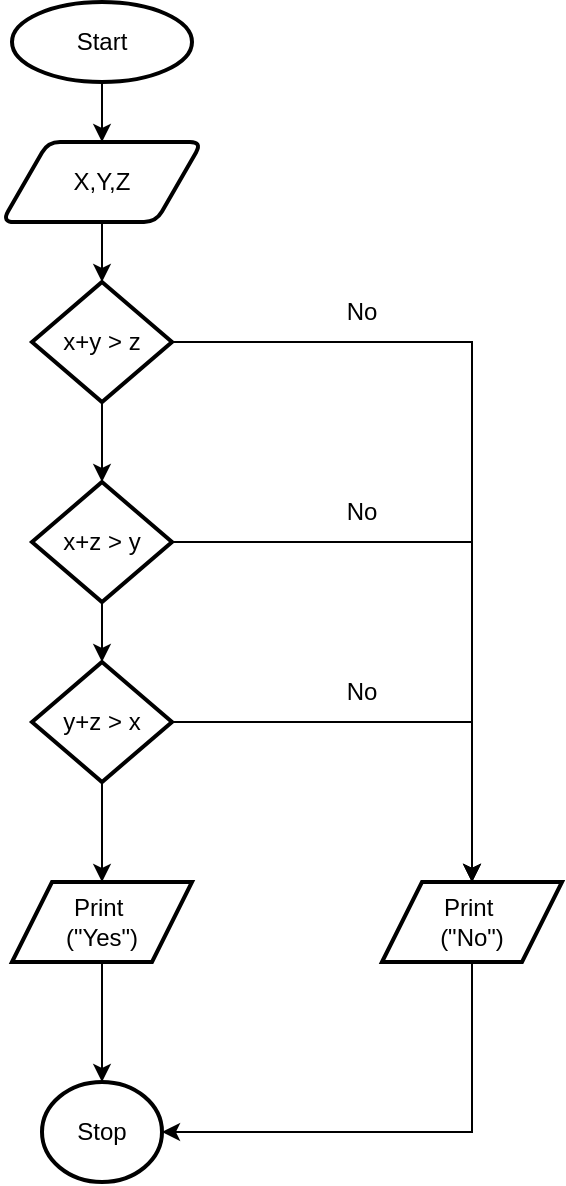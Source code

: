 <mxfile version="15.8.3" type="github">
  <diagram id="VDs6-D46SK1I8d_1nCAj" name="Page-1">
    <mxGraphModel dx="677" dy="380" grid="1" gridSize="10" guides="1" tooltips="1" connect="1" arrows="1" fold="1" page="1" pageScale="1" pageWidth="850" pageHeight="1100" math="0" shadow="0">
      <root>
        <mxCell id="0" />
        <mxCell id="1" parent="0" />
        <mxCell id="SGQB_jdghTBYEu_aLkwp-3" style="edgeStyle=orthogonalEdgeStyle;rounded=0;orthogonalLoop=1;jettySize=auto;html=1;entryX=0.5;entryY=0;entryDx=0;entryDy=0;" edge="1" parent="1" source="SGQB_jdghTBYEu_aLkwp-1" target="SGQB_jdghTBYEu_aLkwp-2">
          <mxGeometry relative="1" as="geometry" />
        </mxCell>
        <mxCell id="SGQB_jdghTBYEu_aLkwp-1" value="Start" style="strokeWidth=2;html=1;shape=mxgraph.flowchart.start_1;whiteSpace=wrap;" vertex="1" parent="1">
          <mxGeometry x="365" y="40" width="90" height="40" as="geometry" />
        </mxCell>
        <mxCell id="SGQB_jdghTBYEu_aLkwp-5" style="edgeStyle=orthogonalEdgeStyle;rounded=0;orthogonalLoop=1;jettySize=auto;html=1;entryX=0.5;entryY=0;entryDx=0;entryDy=0;entryPerimeter=0;" edge="1" parent="1" source="SGQB_jdghTBYEu_aLkwp-2" target="SGQB_jdghTBYEu_aLkwp-4">
          <mxGeometry relative="1" as="geometry" />
        </mxCell>
        <mxCell id="SGQB_jdghTBYEu_aLkwp-2" value="X,Y,Z" style="shape=parallelogram;html=1;strokeWidth=2;perimeter=parallelogramPerimeter;whiteSpace=wrap;rounded=1;arcSize=12;size=0.23;" vertex="1" parent="1">
          <mxGeometry x="360" y="110" width="100" height="40" as="geometry" />
        </mxCell>
        <mxCell id="SGQB_jdghTBYEu_aLkwp-8" value="" style="edgeStyle=orthogonalEdgeStyle;rounded=0;orthogonalLoop=1;jettySize=auto;html=1;" edge="1" parent="1" source="SGQB_jdghTBYEu_aLkwp-4" target="SGQB_jdghTBYEu_aLkwp-7">
          <mxGeometry relative="1" as="geometry" />
        </mxCell>
        <mxCell id="SGQB_jdghTBYEu_aLkwp-11" value="" style="edgeStyle=orthogonalEdgeStyle;rounded=0;orthogonalLoop=1;jettySize=auto;html=1;" edge="1" parent="1" source="SGQB_jdghTBYEu_aLkwp-4" target="SGQB_jdghTBYEu_aLkwp-10">
          <mxGeometry relative="1" as="geometry" />
        </mxCell>
        <mxCell id="SGQB_jdghTBYEu_aLkwp-4" value="x+y &amp;gt; z" style="strokeWidth=2;html=1;shape=mxgraph.flowchart.decision;whiteSpace=wrap;" vertex="1" parent="1">
          <mxGeometry x="375" y="180" width="70" height="60" as="geometry" />
        </mxCell>
        <mxCell id="SGQB_jdghTBYEu_aLkwp-24" style="edgeStyle=orthogonalEdgeStyle;rounded=0;orthogonalLoop=1;jettySize=auto;html=1;" edge="1" parent="1" source="SGQB_jdghTBYEu_aLkwp-7" target="SGQB_jdghTBYEu_aLkwp-21">
          <mxGeometry relative="1" as="geometry">
            <Array as="points">
              <mxPoint x="595" y="605" />
            </Array>
          </mxGeometry>
        </mxCell>
        <mxCell id="SGQB_jdghTBYEu_aLkwp-7" value="Print&amp;nbsp;&lt;br&gt;(&quot;No&quot;)" style="shape=parallelogram;perimeter=parallelogramPerimeter;whiteSpace=wrap;html=1;fixedSize=1;strokeWidth=2;" vertex="1" parent="1">
          <mxGeometry x="550" y="480" width="90" height="40" as="geometry" />
        </mxCell>
        <mxCell id="SGQB_jdghTBYEu_aLkwp-9" value="No" style="text;html=1;strokeColor=none;fillColor=none;align=center;verticalAlign=middle;whiteSpace=wrap;rounded=0;" vertex="1" parent="1">
          <mxGeometry x="510" y="180" width="60" height="30" as="geometry" />
        </mxCell>
        <mxCell id="SGQB_jdghTBYEu_aLkwp-12" style="edgeStyle=orthogonalEdgeStyle;rounded=0;orthogonalLoop=1;jettySize=auto;html=1;" edge="1" parent="1" source="SGQB_jdghTBYEu_aLkwp-10" target="SGQB_jdghTBYEu_aLkwp-7">
          <mxGeometry relative="1" as="geometry" />
        </mxCell>
        <mxCell id="SGQB_jdghTBYEu_aLkwp-15" value="" style="edgeStyle=orthogonalEdgeStyle;rounded=0;orthogonalLoop=1;jettySize=auto;html=1;" edge="1" parent="1" source="SGQB_jdghTBYEu_aLkwp-10" target="SGQB_jdghTBYEu_aLkwp-14">
          <mxGeometry relative="1" as="geometry" />
        </mxCell>
        <mxCell id="SGQB_jdghTBYEu_aLkwp-10" value="x+z &amp;gt; y" style="strokeWidth=2;html=1;shape=mxgraph.flowchart.decision;whiteSpace=wrap;" vertex="1" parent="1">
          <mxGeometry x="375" y="280" width="70" height="60" as="geometry" />
        </mxCell>
        <mxCell id="SGQB_jdghTBYEu_aLkwp-13" value="No" style="text;html=1;strokeColor=none;fillColor=none;align=center;verticalAlign=middle;whiteSpace=wrap;rounded=0;" vertex="1" parent="1">
          <mxGeometry x="510" y="280" width="60" height="30" as="geometry" />
        </mxCell>
        <mxCell id="SGQB_jdghTBYEu_aLkwp-16" style="edgeStyle=orthogonalEdgeStyle;rounded=0;orthogonalLoop=1;jettySize=auto;html=1;entryX=0.5;entryY=0;entryDx=0;entryDy=0;" edge="1" parent="1" source="SGQB_jdghTBYEu_aLkwp-14" target="SGQB_jdghTBYEu_aLkwp-7">
          <mxGeometry relative="1" as="geometry" />
        </mxCell>
        <mxCell id="SGQB_jdghTBYEu_aLkwp-19" style="edgeStyle=orthogonalEdgeStyle;rounded=0;orthogonalLoop=1;jettySize=auto;html=1;entryX=0.5;entryY=0;entryDx=0;entryDy=0;" edge="1" parent="1" source="SGQB_jdghTBYEu_aLkwp-14" target="SGQB_jdghTBYEu_aLkwp-18">
          <mxGeometry relative="1" as="geometry" />
        </mxCell>
        <mxCell id="SGQB_jdghTBYEu_aLkwp-14" value="y+z &amp;gt; x" style="strokeWidth=2;html=1;shape=mxgraph.flowchart.decision;whiteSpace=wrap;" vertex="1" parent="1">
          <mxGeometry x="375" y="370" width="70" height="60" as="geometry" />
        </mxCell>
        <mxCell id="SGQB_jdghTBYEu_aLkwp-17" value="No" style="text;html=1;strokeColor=none;fillColor=none;align=center;verticalAlign=middle;whiteSpace=wrap;rounded=0;" vertex="1" parent="1">
          <mxGeometry x="510" y="370" width="60" height="30" as="geometry" />
        </mxCell>
        <mxCell id="SGQB_jdghTBYEu_aLkwp-25" style="edgeStyle=orthogonalEdgeStyle;rounded=0;orthogonalLoop=1;jettySize=auto;html=1;" edge="1" parent="1" source="SGQB_jdghTBYEu_aLkwp-18" target="SGQB_jdghTBYEu_aLkwp-21">
          <mxGeometry relative="1" as="geometry" />
        </mxCell>
        <mxCell id="SGQB_jdghTBYEu_aLkwp-18" value="Print&amp;nbsp;&lt;br&gt;(&quot;Yes&quot;)" style="shape=parallelogram;perimeter=parallelogramPerimeter;whiteSpace=wrap;html=1;fixedSize=1;strokeWidth=2;" vertex="1" parent="1">
          <mxGeometry x="365" y="480" width="90" height="40" as="geometry" />
        </mxCell>
        <mxCell id="SGQB_jdghTBYEu_aLkwp-21" value="Stop" style="ellipse;whiteSpace=wrap;html=1;strokeWidth=2;" vertex="1" parent="1">
          <mxGeometry x="380" y="580" width="60" height="50" as="geometry" />
        </mxCell>
      </root>
    </mxGraphModel>
  </diagram>
</mxfile>
